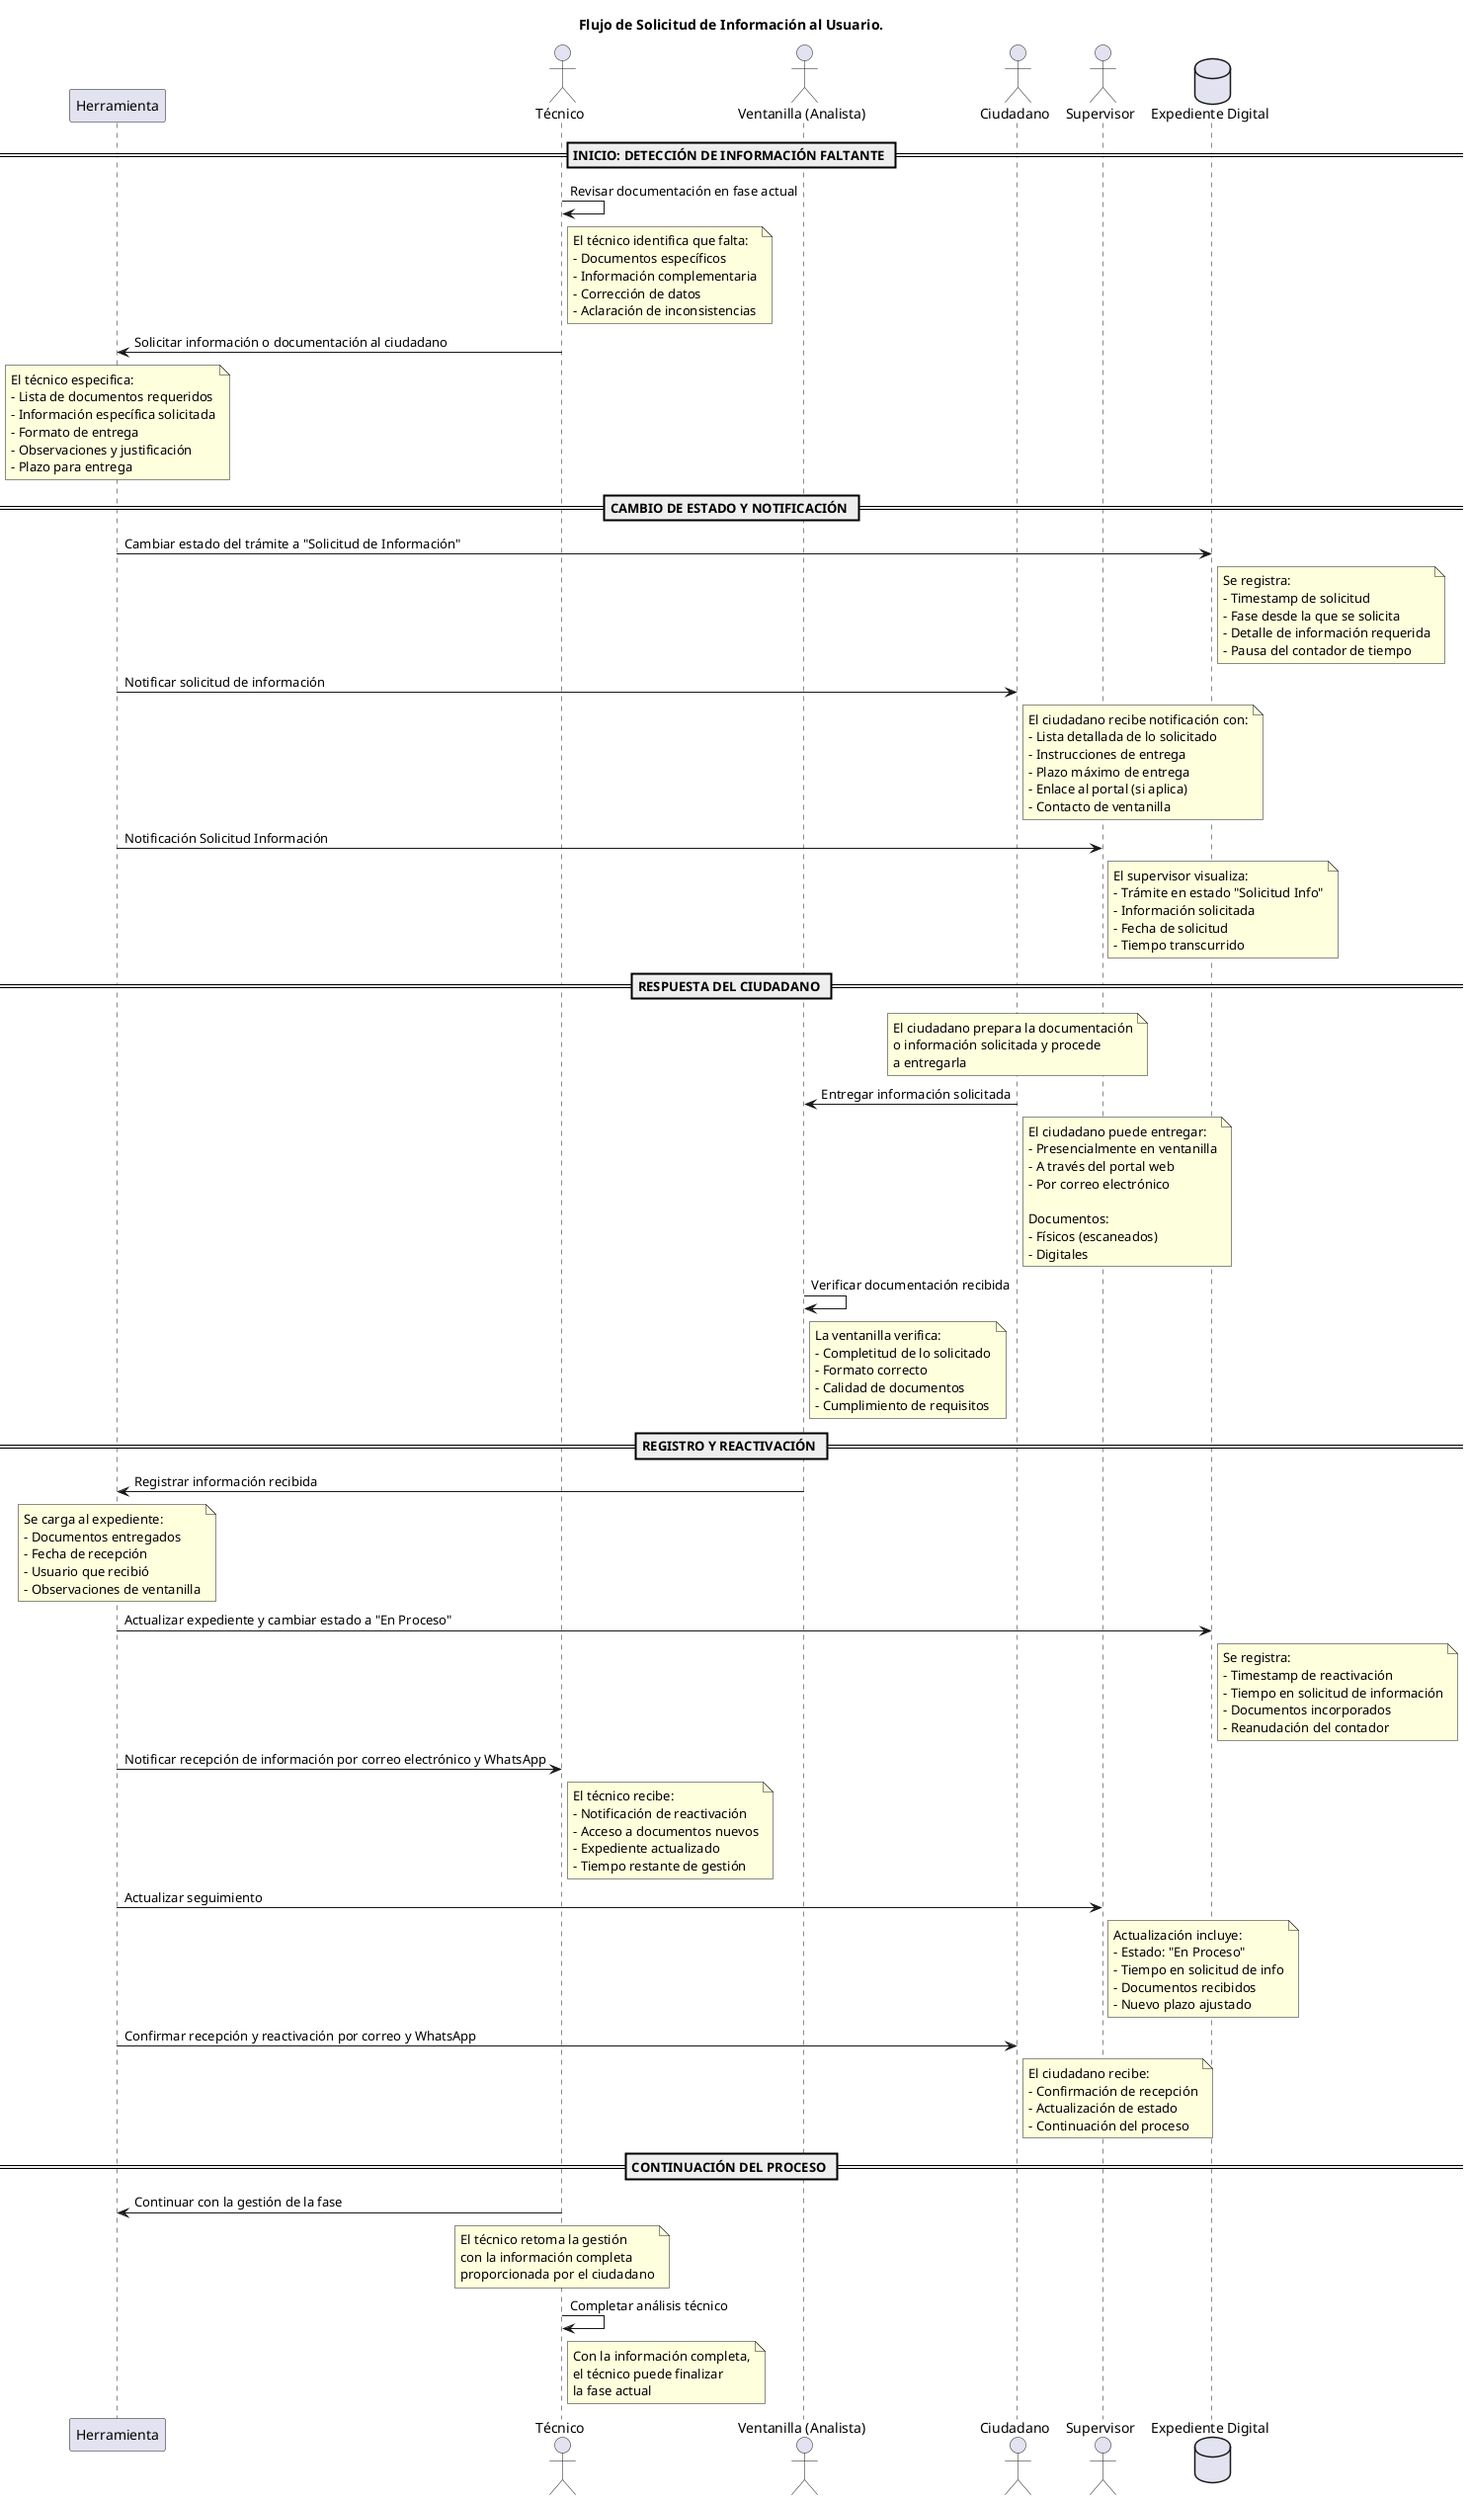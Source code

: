@startuml
!pragma charset UTF-8
skinparam defaultFontName Arial
title Flujo de Solicitud de Información al Usuario.

participant "Herramienta" as Herramienta
actor "Técnico" as Tecnico
actor "Ventanilla (Analista)" as Ventanilla
actor "Ciudadano" as Ciudadano
actor "Supervisor" as Supervisor
database "Expediente Digital" as BD

== INICIO: DETECCIÓN DE INFORMACIÓN FALTANTE ==

Tecnico -> Tecnico : Revisar documentación en fase actual
note right of Tecnico
  El técnico identifica que falta:
  - Documentos específicos
  - Información complementaria
  - Corrección de datos
  - Aclaración de inconsistencias
end note

Tecnico -> Herramienta : Solicitar información o documentación al ciudadano
note over Herramienta
  El técnico especifica:
  - Lista de documentos requeridos
  - Información específica solicitada
  - Formato de entrega
  - Observaciones y justificación
  - Plazo para entrega
end note

== CAMBIO DE ESTADO Y NOTIFICACIÓN ==

Herramienta -> BD : Cambiar estado del trámite a "Solicitud de Información"
note right of BD
  Se registra:
  - Timestamp de solicitud
  - Fase desde la que se solicita
  - Detalle de información requerida
  - Pausa del contador de tiempo
end note

Herramienta -> Ciudadano : Notificar solicitud de información
note right of Ciudadano
  El ciudadano recibe notificación con:
  - Lista detallada de lo solicitado
  - Instrucciones de entrega
  - Plazo máximo de entrega
  - Enlace al portal (si aplica)
  - Contacto de ventanilla
end note

Herramienta -> Supervisor : Notificación Solicitud Información
note right of Supervisor
  El supervisor visualiza:
  - Trámite en estado "Solicitud Info"
  - Información solicitada
  - Fecha de solicitud
  - Tiempo transcurrido
end note

== RESPUESTA DEL CIUDADANO ==

note over Ciudadano
  El ciudadano prepara la documentación
  o información solicitada y procede
  a entregarla
end note

Ciudadano -> Ventanilla : Entregar información solicitada
note right of Ciudadano
  El ciudadano puede entregar:
  - Presencialmente en ventanilla
  - A través del portal web
  - Por correo electrónico
  
  Documentos:
  - Físicos (escaneados)
  - Digitales
end note

Ventanilla -> Ventanilla : Verificar documentación recibida
note right of Ventanilla
  La ventanilla verifica:
  - Completitud de lo solicitado
  - Formato correcto
  - Calidad de documentos
  - Cumplimiento de requisitos
end note

== REGISTRO Y REACTIVACIÓN ==

Ventanilla -> Herramienta : Registrar información recibida
note over Herramienta
  Se carga al expediente:
  - Documentos entregados
  - Fecha de recepción
  - Usuario que recibió
  - Observaciones de ventanilla
end note

Herramienta -> BD : Actualizar expediente y cambiar estado a "En Proceso"
note right of BD
  Se registra:
  - Timestamp de reactivación
  - Tiempo en solicitud de información
  - Documentos incorporados
  - Reanudación del contador
end note

Herramienta -> Tecnico : Notificar recepción de información por correo electrónico y WhatsApp
note right of Tecnico
  El técnico recibe:
  - Notificación de reactivación
  - Acceso a documentos nuevos
  - Expediente actualizado
  - Tiempo restante de gestión
end note

Herramienta -> Supervisor : Actualizar seguimiento
note right of Supervisor
  Actualización incluye:
  - Estado: "En Proceso"
  - Tiempo en solicitud de info
  - Documentos recibidos
  - Nuevo plazo ajustado
end note

Herramienta -> Ciudadano : Confirmar recepción y reactivación por correo y WhatsApp
note right of Ciudadano
  El ciudadano recibe:
  - Confirmación de recepción
  - Actualización de estado
  - Continuación del proceso
end note

== CONTINUACIÓN DEL PROCESO ==

Tecnico -> Herramienta : Continuar con la gestión de la fase
note over Tecnico
  El técnico retoma la gestión
  con la información completa
  proporcionada por el ciudadano
end note

Tecnico -> Tecnico : Completar análisis técnico
note right of Tecnico
  Con la información completa,
  el técnico puede finalizar
  la fase actual
end note

@enduml

